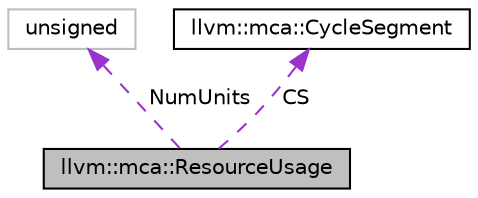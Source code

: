 digraph "llvm::mca::ResourceUsage"
{
 // LATEX_PDF_SIZE
  bgcolor="transparent";
  edge [fontname="Helvetica",fontsize="10",labelfontname="Helvetica",labelfontsize="10"];
  node [fontname="Helvetica",fontsize="10",shape=record];
  Node1 [label="llvm::mca::ResourceUsage",height=0.2,width=0.4,color="black", fillcolor="grey75", style="filled", fontcolor="black",tooltip="Helper used by class InstrDesc to describe how hardware resources are used."];
  Node2 -> Node1 [dir="back",color="darkorchid3",fontsize="10",style="dashed",label=" NumUnits" ,fontname="Helvetica"];
  Node2 [label="unsigned",height=0.2,width=0.4,color="grey75",tooltip=" "];
  Node3 -> Node1 [dir="back",color="darkorchid3",fontsize="10",style="dashed",label=" CS" ,fontname="Helvetica"];
  Node3 [label="llvm::mca::CycleSegment",height=0.2,width=0.4,color="black",URL="$classllvm_1_1mca_1_1CycleSegment.html",tooltip="A sequence of cycles."];
}
